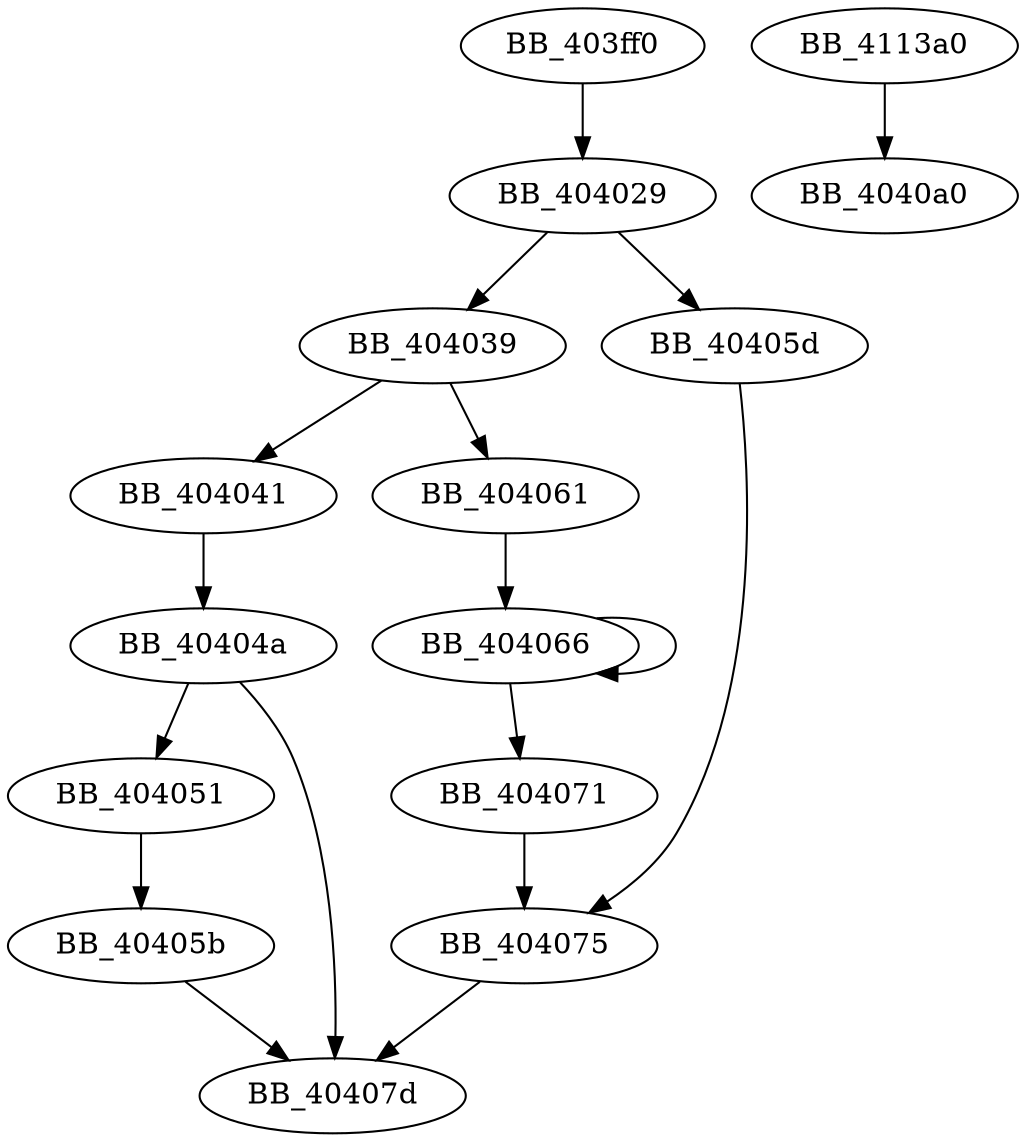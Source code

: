 DiGraph sub_403FF0{
BB_403ff0->BB_404029
BB_404029->BB_404039
BB_404029->BB_40405d
BB_404039->BB_404041
BB_404039->BB_404061
BB_404041->BB_40404a
BB_40404a->BB_404051
BB_40404a->BB_40407d
BB_404051->BB_40405b
BB_40405b->BB_40407d
BB_40405d->BB_404075
BB_404061->BB_404066
BB_404066->BB_404066
BB_404066->BB_404071
BB_404071->BB_404075
BB_404075->BB_40407d
BB_4113a0->BB_4040a0
}
